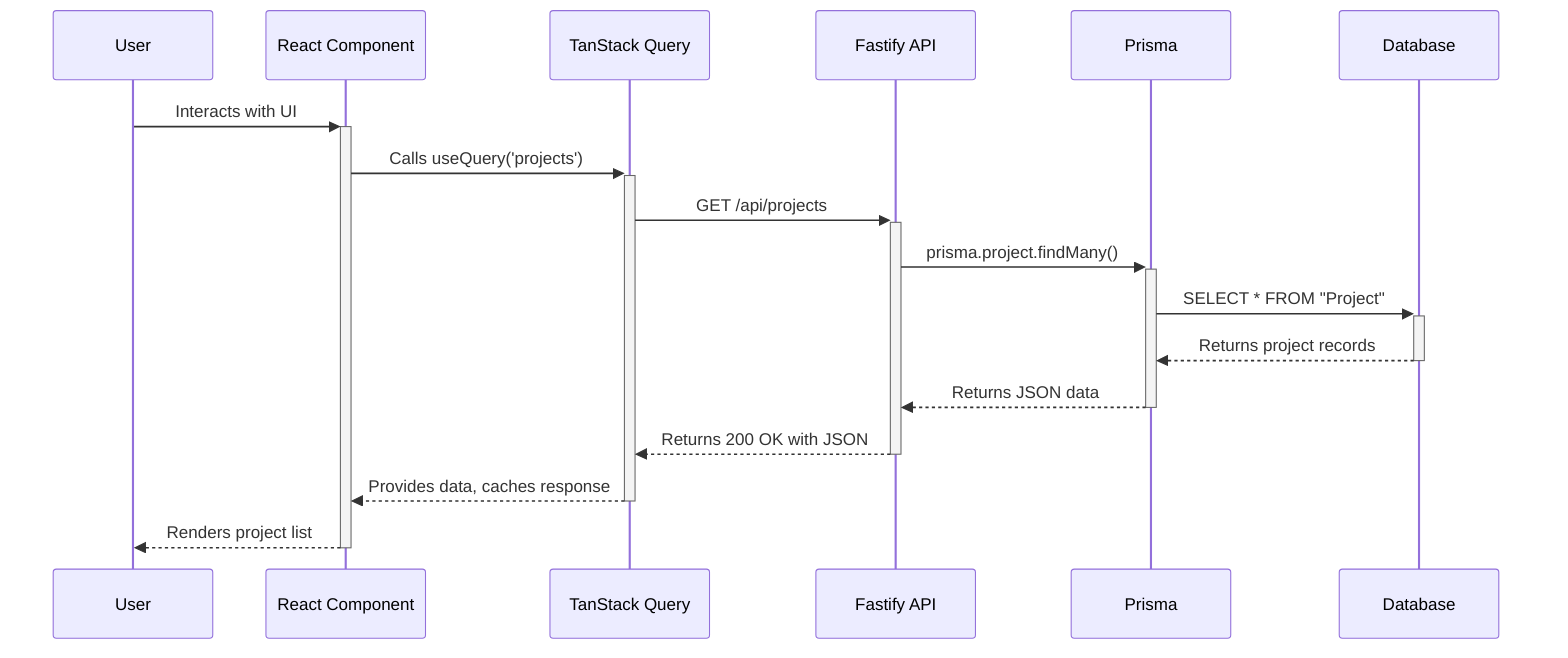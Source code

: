 sequenceDiagram
    participant User
    participant ReactComponent as React Component
    participant TanStackQuery as TanStack Query
    participant FastifyAPI as Fastify API
    participant Prisma
    participant Database

    User->>+ReactComponent: Interacts with UI
    ReactComponent->>+TanStackQuery: Calls useQuery('projects')
    TanStackQuery->>+FastifyAPI: GET /api/projects
    FastifyAPI->>+Prisma: prisma.project.findMany()
    Prisma->>+Database: SELECT * FROM "Project";
    Database-->>-Prisma: Returns project records
    Prisma-->>-FastifyAPI: Returns JSON data
    FastifyAPI-->>-TanStackQuery: Returns 200 OK with JSON
    TanStackQuery-->>-ReactComponent: Provides data, caches response
    ReactComponent-->>-User: Renders project list